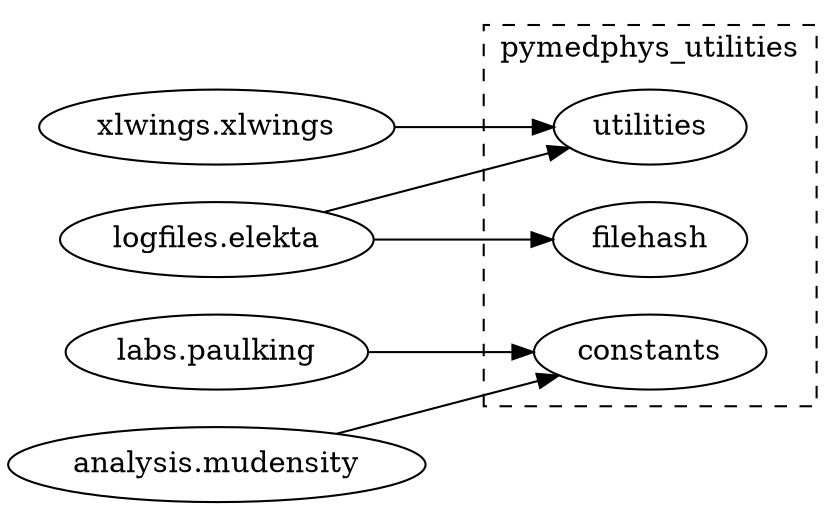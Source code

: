 
        strict digraph  {
            graph [ordering="out"];
            rankdir = LR;
            subgraph cluster_0 {
                "pymedphys_utilities.constants";
"pymedphys_utilities.filehash";
"pymedphys_utilities.utilities";

                label = "pymedphys_utilities";
                style = dashed;
                
            { rank = same; "pymedphys_utilities.constants"; "pymedphys_utilities.filehash"; "pymedphys_utilities.utilities"; }
            
            }
            "pymedphys_xlwings.xlwings" [label="xlwings.xlwings"];
"pymedphys_utilities.filehash" [label="filehash"];
"pymedphys_logfiles.elekta" [label="logfiles.elekta"];
"pymedphys_labs.paulking" [label="labs.paulking"];
"pymedphys_utilities.utilities" [label="utilities"];
"pymedphys_utilities.constants" [label="constants"];
"pymedphys_analysis.mudensity" [label="analysis.mudensity"];

            { rank = same; "pymedphys_analysis.mudensity"; "pymedphys_labs.paulking"; "pymedphys_logfiles.elekta"; "pymedphys_xlwings.xlwings"; }

            "pymedphys_analysis.mudensity" -> "pymedphys_utilities.constants";
"pymedphys_labs.paulking" -> "pymedphys_utilities.constants";
"pymedphys_logfiles.elekta" -> "pymedphys_utilities.filehash";
"pymedphys_logfiles.elekta" -> "pymedphys_utilities.utilities";
"pymedphys_xlwings.xlwings" -> "pymedphys_utilities.utilities";

        }
    